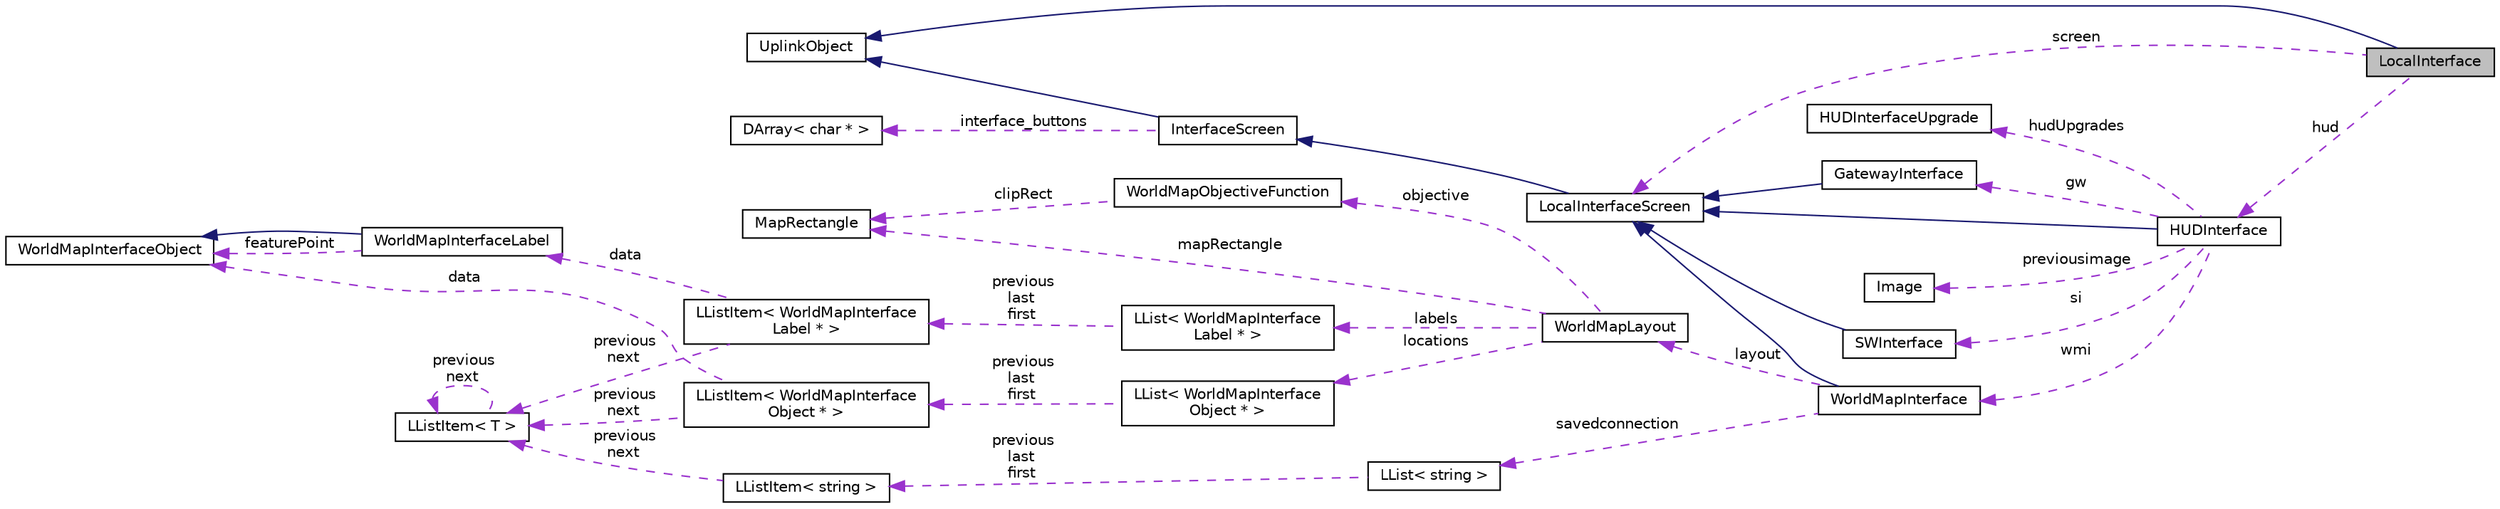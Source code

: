 digraph "LocalInterface"
{
 // LATEX_PDF_SIZE
  edge [fontname="Helvetica",fontsize="10",labelfontname="Helvetica",labelfontsize="10"];
  node [fontname="Helvetica",fontsize="10",shape=record];
  rankdir="LR";
  Node1 [label="LocalInterface",height=0.2,width=0.4,color="black", fillcolor="grey75", style="filled", fontcolor="black",tooltip="Local Interface Class."];
  Node2 -> Node1 [dir="back",color="midnightblue",fontsize="10",style="solid",fontname="Helvetica"];
  Node2 [label="UplinkObject",height=0.2,width=0.4,color="black", fillcolor="white", style="filled",URL="$classUplinkObject.html",tooltip="UplinkObject base class."];
  Node3 -> Node1 [dir="back",color="darkorchid3",fontsize="10",style="dashed",label=" hud" ,fontname="Helvetica"];
  Node3 [label="HUDInterface",height=0.2,width=0.4,color="black", fillcolor="white", style="filled",URL="$classHUDInterface.html",tooltip="Screen that shows worldmap, main toolbar, services, messages, etc."];
  Node4 -> Node3 [dir="back",color="midnightblue",fontsize="10",style="solid",fontname="Helvetica"];
  Node4 [label="LocalInterfaceScreen",height=0.2,width=0.4,color="black", fillcolor="white", style="filled",URL="$classLocalInterfaceScreen.html",tooltip="Screen that provides basic functionality of other screens."];
  Node5 -> Node4 [dir="back",color="midnightblue",fontsize="10",style="solid",fontname="Helvetica"];
  Node5 [label="InterfaceScreen",height=0.2,width=0.4,color="black", fillcolor="white", style="filled",URL="$classInterfaceScreen.html",tooltip="InterfaceScreen Class Object."];
  Node2 -> Node5 [dir="back",color="midnightblue",fontsize="10",style="solid",fontname="Helvetica"];
  Node6 -> Node5 [dir="back",color="darkorchid3",fontsize="10",style="dashed",label=" interface_buttons" ,fontname="Helvetica"];
  Node6 [label="DArray\< char * \>",height=0.2,width=0.4,color="black", fillcolor="white", style="filled",URL="$classDArray.html",tooltip=" "];
  Node7 -> Node3 [dir="back",color="darkorchid3",fontsize="10",style="dashed",label=" si" ,fontname="Helvetica"];
  Node7 [label="SWInterface",height=0.2,width=0.4,color="black", fillcolor="white", style="filled",URL="$classSWInterface.html",tooltip="Screen that displays \"Start\" button."];
  Node4 -> Node7 [dir="back",color="midnightblue",fontsize="10",style="solid",fontname="Helvetica"];
  Node8 -> Node3 [dir="back",color="darkorchid3",fontsize="10",style="dashed",label=" wmi" ,fontname="Helvetica"];
  Node8 [label="WorldMapInterface",height=0.2,width=0.4,color="black", fillcolor="white", style="filled",URL="$classWorldMapInterface.html",tooltip="Screen that shows the world map."];
  Node4 -> Node8 [dir="back",color="midnightblue",fontsize="10",style="solid",fontname="Helvetica"];
  Node9 -> Node8 [dir="back",color="darkorchid3",fontsize="10",style="dashed",label=" savedconnection" ,fontname="Helvetica"];
  Node9 [label="LList\< string \>",height=0.2,width=0.4,color="black", fillcolor="white", style="filled",URL="$classLList.html",tooltip=" "];
  Node10 -> Node9 [dir="back",color="darkorchid3",fontsize="10",style="dashed",label=" previous\nlast\nfirst" ,fontname="Helvetica"];
  Node10 [label="LListItem\< string \>",height=0.2,width=0.4,color="black", fillcolor="white", style="filled",URL="$classLListItem.html",tooltip=" "];
  Node11 -> Node10 [dir="back",color="darkorchid3",fontsize="10",style="dashed",label=" previous\nnext" ,fontname="Helvetica"];
  Node11 [label="LListItem\< T \>",height=0.2,width=0.4,color="black", fillcolor="white", style="filled",URL="$classLListItem.html",tooltip=" "];
  Node11 -> Node11 [dir="back",color="darkorchid3",fontsize="10",style="dashed",label=" previous\nnext" ,fontname="Helvetica"];
  Node12 -> Node8 [dir="back",color="darkorchid3",fontsize="10",style="dashed",label=" layout" ,fontname="Helvetica"];
  Node12 [label="WorldMapLayout",height=0.2,width=0.4,color="black", fillcolor="white", style="filled",URL="$classWorldMapLayout.html",tooltip="The world map layout."];
  Node13 -> Node12 [dir="back",color="darkorchid3",fontsize="10",style="dashed",label=" locations" ,fontname="Helvetica"];
  Node13 [label="LList\< WorldMapInterface\lObject * \>",height=0.2,width=0.4,color="black", fillcolor="white", style="filled",URL="$classLList.html",tooltip=" "];
  Node14 -> Node13 [dir="back",color="darkorchid3",fontsize="10",style="dashed",label=" previous\nlast\nfirst" ,fontname="Helvetica"];
  Node14 [label="LListItem\< WorldMapInterface\lObject * \>",height=0.2,width=0.4,color="black", fillcolor="white", style="filled",URL="$classLListItem.html",tooltip=" "];
  Node15 -> Node14 [dir="back",color="darkorchid3",fontsize="10",style="dashed",label=" data" ,fontname="Helvetica"];
  Node15 [label="WorldMapInterfaceObject",height=0.2,width=0.4,color="black", fillcolor="white", style="filled",URL="$classWorldMapInterfaceObject.html",tooltip=" "];
  Node11 -> Node14 [dir="back",color="darkorchid3",fontsize="10",style="dashed",label=" previous\nnext" ,fontname="Helvetica"];
  Node16 -> Node12 [dir="back",color="darkorchid3",fontsize="10",style="dashed",label=" mapRectangle" ,fontname="Helvetica"];
  Node16 [label="MapRectangle",height=0.2,width=0.4,color="black", fillcolor="white", style="filled",URL="$classMapRectangle.html",tooltip="Object for rectangles on world map."];
  Node17 -> Node12 [dir="back",color="darkorchid3",fontsize="10",style="dashed",label=" labels" ,fontname="Helvetica"];
  Node17 [label="LList\< WorldMapInterface\lLabel * \>",height=0.2,width=0.4,color="black", fillcolor="white", style="filled",URL="$classLList.html",tooltip=" "];
  Node18 -> Node17 [dir="back",color="darkorchid3",fontsize="10",style="dashed",label=" previous\nlast\nfirst" ,fontname="Helvetica"];
  Node18 [label="LListItem\< WorldMapInterface\lLabel * \>",height=0.2,width=0.4,color="black", fillcolor="white", style="filled",URL="$classLListItem.html",tooltip=" "];
  Node19 -> Node18 [dir="back",color="darkorchid3",fontsize="10",style="dashed",label=" data" ,fontname="Helvetica"];
  Node19 [label="WorldMapInterfaceLabel",height=0.2,width=0.4,color="black", fillcolor="white", style="filled",URL="$classWorldMapInterfaceLabel.html",tooltip="The label for the object on the world map."];
  Node15 -> Node19 [dir="back",color="midnightblue",fontsize="10",style="solid",fontname="Helvetica"];
  Node15 -> Node19 [dir="back",color="darkorchid3",fontsize="10",style="dashed",label=" featurePoint" ,fontname="Helvetica"];
  Node11 -> Node18 [dir="back",color="darkorchid3",fontsize="10",style="dashed",label=" previous\nnext" ,fontname="Helvetica"];
  Node20 -> Node12 [dir="back",color="darkorchid3",fontsize="10",style="dashed",label=" objective" ,fontname="Helvetica"];
  Node20 [label="WorldMapObjectiveFunction",height=0.2,width=0.4,color="black", fillcolor="white", style="filled",URL="$classWorldMapObjectiveFunction.html",tooltip=" "];
  Node16 -> Node20 [dir="back",color="darkorchid3",fontsize="10",style="dashed",label=" clipRect" ,fontname="Helvetica"];
  Node21 -> Node3 [dir="back",color="darkorchid3",fontsize="10",style="dashed",label=" hudUpgrades" ,fontname="Helvetica"];
  Node21 [label="HUDInterfaceUpgrade",height=0.2,width=0.4,color="black", fillcolor="white", style="filled",URL="$structHUDInterfaceUpgrade.html",tooltip=" "];
  Node22 -> Node3 [dir="back",color="darkorchid3",fontsize="10",style="dashed",label=" previousimage" ,fontname="Helvetica"];
  Node22 [label="Image",height=0.2,width=0.4,color="black", fillcolor="white", style="filled",URL="$classImage.html",tooltip=" "];
  Node23 -> Node3 [dir="back",color="darkorchid3",fontsize="10",style="dashed",label=" gw" ,fontname="Helvetica"];
  Node23 [label="GatewayInterface",height=0.2,width=0.4,color="black", fillcolor="white", style="filled",URL="$classGatewayInterface.html",tooltip="Screen that shows the current gateway and upgrades."];
  Node4 -> Node23 [dir="back",color="midnightblue",fontsize="10",style="solid",fontname="Helvetica"];
  Node4 -> Node1 [dir="back",color="darkorchid3",fontsize="10",style="dashed",label=" screen" ,fontname="Helvetica"];
}
